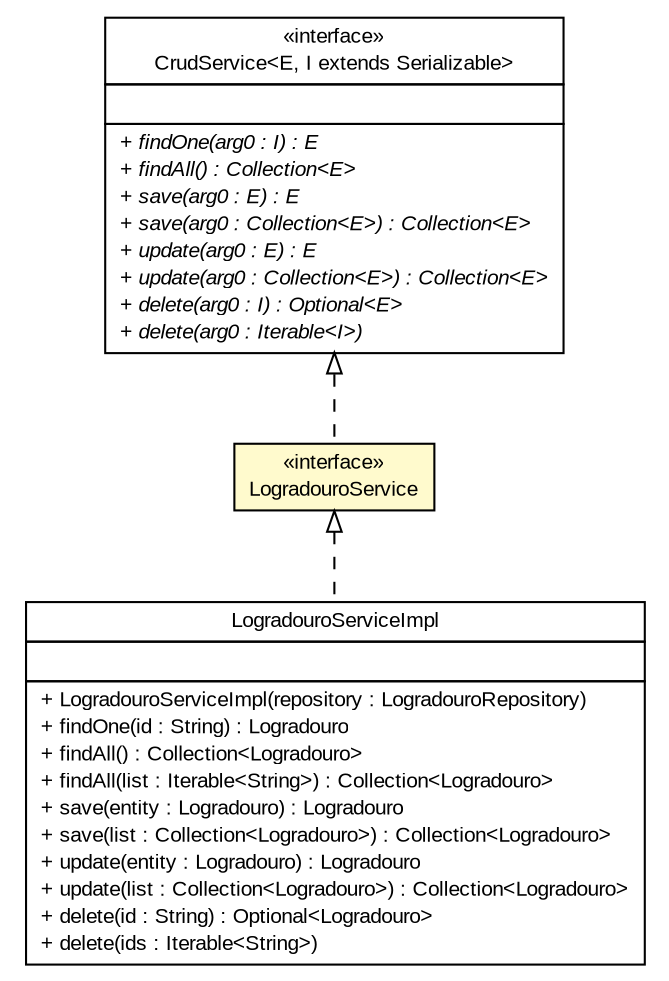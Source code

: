 #!/usr/local/bin/dot
#
# Class diagram 
# Generated by UMLGraph version R5_6 (http://www.umlgraph.org/)
#

digraph G {
	edge [fontname="arial",fontsize=10,labelfontname="arial",labelfontsize=10];
	node [fontname="arial",fontsize=10,shape=plaintext];
	nodesep=0.25;
	ranksep=0.5;
	// br.gov.to.sefaz.par.gestao.business.service.LogradouroService
	c1208 [label=<<table title="br.gov.to.sefaz.par.gestao.business.service.LogradouroService" border="0" cellborder="1" cellspacing="0" cellpadding="2" port="p" bgcolor="lemonChiffon" href="./LogradouroService.html">
		<tr><td><table border="0" cellspacing="0" cellpadding="1">
<tr><td align="center" balign="center"> &#171;interface&#187; </td></tr>
<tr><td align="center" balign="center"> LogradouroService </td></tr>
		</table></td></tr>
		</table>>, URL="./LogradouroService.html", fontname="arial", fontcolor="black", fontsize=10.0];
	// br.gov.to.sefaz.par.gestao.business.service.impl.LogradouroServiceImpl
	c1215 [label=<<table title="br.gov.to.sefaz.par.gestao.business.service.impl.LogradouroServiceImpl" border="0" cellborder="1" cellspacing="0" cellpadding="2" port="p" href="./impl/LogradouroServiceImpl.html">
		<tr><td><table border="0" cellspacing="0" cellpadding="1">
<tr><td align="center" balign="center"> LogradouroServiceImpl </td></tr>
		</table></td></tr>
		<tr><td><table border="0" cellspacing="0" cellpadding="1">
<tr><td align="left" balign="left">  </td></tr>
		</table></td></tr>
		<tr><td><table border="0" cellspacing="0" cellpadding="1">
<tr><td align="left" balign="left"> + LogradouroServiceImpl(repository : LogradouroRepository) </td></tr>
<tr><td align="left" balign="left"> + findOne(id : String) : Logradouro </td></tr>
<tr><td align="left" balign="left"> + findAll() : Collection&lt;Logradouro&gt; </td></tr>
<tr><td align="left" balign="left"> + findAll(list : Iterable&lt;String&gt;) : Collection&lt;Logradouro&gt; </td></tr>
<tr><td align="left" balign="left"> + save(entity : Logradouro) : Logradouro </td></tr>
<tr><td align="left" balign="left"> + save(list : Collection&lt;Logradouro&gt;) : Collection&lt;Logradouro&gt; </td></tr>
<tr><td align="left" balign="left"> + update(entity : Logradouro) : Logradouro </td></tr>
<tr><td align="left" balign="left"> + update(list : Collection&lt;Logradouro&gt;) : Collection&lt;Logradouro&gt; </td></tr>
<tr><td align="left" balign="left"> + delete(id : String) : Optional&lt;Logradouro&gt; </td></tr>
<tr><td align="left" balign="left"> + delete(ids : Iterable&lt;String&gt;) </td></tr>
		</table></td></tr>
		</table>>, URL="./impl/LogradouroServiceImpl.html", fontname="arial", fontcolor="black", fontsize=10.0];
	//br.gov.to.sefaz.par.gestao.business.service.LogradouroService implements br.gov.to.sefaz.business.service.CrudService<E, I extends java.io.Serializable>
	c1241:p -> c1208:p [dir=back,arrowtail=empty,style=dashed];
	//br.gov.to.sefaz.par.gestao.business.service.impl.LogradouroServiceImpl implements br.gov.to.sefaz.par.gestao.business.service.LogradouroService
	c1208:p -> c1215:p [dir=back,arrowtail=empty,style=dashed];
	// br.gov.to.sefaz.business.service.CrudService<E, I extends java.io.Serializable>
	c1241 [label=<<table title="br.gov.to.sefaz.business.service.CrudService" border="0" cellborder="1" cellspacing="0" cellpadding="2" port="p" href="http://java.sun.com/j2se/1.4.2/docs/api/br/gov/to/sefaz/business/service/CrudService.html">
		<tr><td><table border="0" cellspacing="0" cellpadding="1">
<tr><td align="center" balign="center"> &#171;interface&#187; </td></tr>
<tr><td align="center" balign="center"> CrudService&lt;E, I extends Serializable&gt; </td></tr>
		</table></td></tr>
		<tr><td><table border="0" cellspacing="0" cellpadding="1">
<tr><td align="left" balign="left">  </td></tr>
		</table></td></tr>
		<tr><td><table border="0" cellspacing="0" cellpadding="1">
<tr><td align="left" balign="left"><font face="arial italic" point-size="10.0"> + findOne(arg0 : I) : E </font></td></tr>
<tr><td align="left" balign="left"><font face="arial italic" point-size="10.0"> + findAll() : Collection&lt;E&gt; </font></td></tr>
<tr><td align="left" balign="left"><font face="arial italic" point-size="10.0"> + save(arg0 : E) : E </font></td></tr>
<tr><td align="left" balign="left"><font face="arial italic" point-size="10.0"> + save(arg0 : Collection&lt;E&gt;) : Collection&lt;E&gt; </font></td></tr>
<tr><td align="left" balign="left"><font face="arial italic" point-size="10.0"> + update(arg0 : E) : E </font></td></tr>
<tr><td align="left" balign="left"><font face="arial italic" point-size="10.0"> + update(arg0 : Collection&lt;E&gt;) : Collection&lt;E&gt; </font></td></tr>
<tr><td align="left" balign="left"><font face="arial italic" point-size="10.0"> + delete(arg0 : I) : Optional&lt;E&gt; </font></td></tr>
<tr><td align="left" balign="left"><font face="arial italic" point-size="10.0"> + delete(arg0 : Iterable&lt;I&gt;) </font></td></tr>
		</table></td></tr>
		</table>>, URL="http://java.sun.com/j2se/1.4.2/docs/api/br/gov/to/sefaz/business/service/CrudService.html", fontname="arial", fontcolor="black", fontsize=10.0];
}

